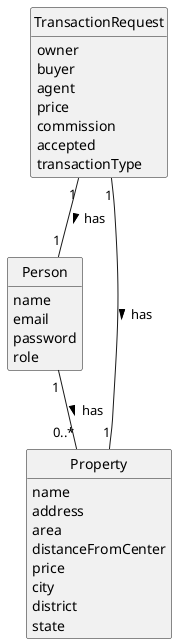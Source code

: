 @startuml
skinparam monochrome true
skinparam packageStyle rectangle
skinparam shadowing false

'left to right direction

skinparam classAttributeIconSize 0

hide circle
hide methods

class Person {
	name
	email
	password
	role
}

class Property {
	name
	address
	area
	distanceFromCenter
	price
	city
	district
	state
}

class TransactionRequest {
	owner
	buyer
	agent
	price
	commission
	accepted
	transactionType
}

Person "1" -- "0..*" Property : has >
TransactionRequest "1" -- "1" Property : has >
TransactionRequest "1" -- "1" Person : has >
